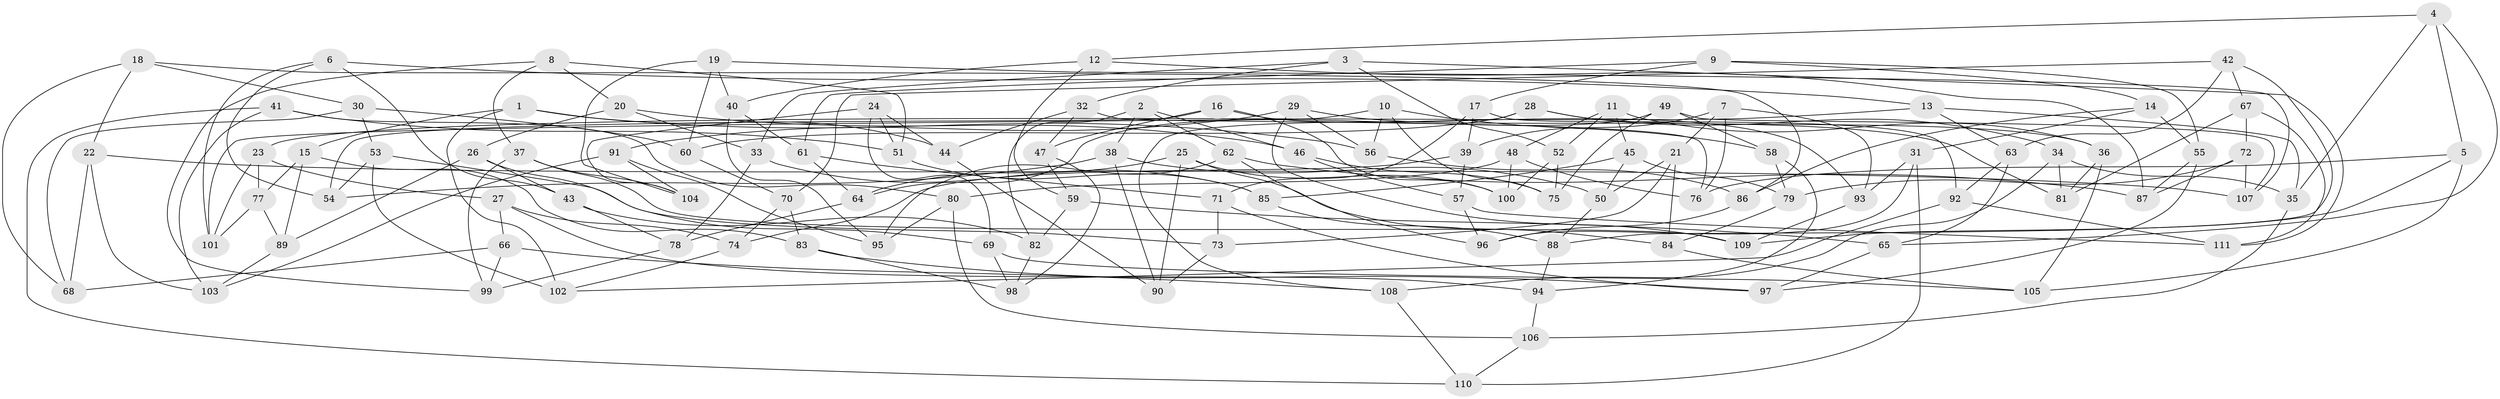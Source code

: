 // Generated by graph-tools (version 1.1) at 2025/50/03/09/25 03:50:50]
// undirected, 111 vertices, 222 edges
graph export_dot {
graph [start="1"]
  node [color=gray90,style=filled];
  1;
  2;
  3;
  4;
  5;
  6;
  7;
  8;
  9;
  10;
  11;
  12;
  13;
  14;
  15;
  16;
  17;
  18;
  19;
  20;
  21;
  22;
  23;
  24;
  25;
  26;
  27;
  28;
  29;
  30;
  31;
  32;
  33;
  34;
  35;
  36;
  37;
  38;
  39;
  40;
  41;
  42;
  43;
  44;
  45;
  46;
  47;
  48;
  49;
  50;
  51;
  52;
  53;
  54;
  55;
  56;
  57;
  58;
  59;
  60;
  61;
  62;
  63;
  64;
  65;
  66;
  67;
  68;
  69;
  70;
  71;
  72;
  73;
  74;
  75;
  76;
  77;
  78;
  79;
  80;
  81;
  82;
  83;
  84;
  85;
  86;
  87;
  88;
  89;
  90;
  91;
  92;
  93;
  94;
  95;
  96;
  97;
  98;
  99;
  100;
  101;
  102;
  103;
  104;
  105;
  106;
  107;
  108;
  109;
  110;
  111;
  1 -- 56;
  1 -- 44;
  1 -- 102;
  1 -- 15;
  2 -- 46;
  2 -- 82;
  2 -- 38;
  2 -- 62;
  3 -- 52;
  3 -- 33;
  3 -- 32;
  3 -- 111;
  4 -- 35;
  4 -- 5;
  4 -- 65;
  4 -- 12;
  5 -- 109;
  5 -- 76;
  5 -- 105;
  6 -- 43;
  6 -- 101;
  6 -- 54;
  6 -- 13;
  7 -- 93;
  7 -- 76;
  7 -- 21;
  7 -- 39;
  8 -- 37;
  8 -- 51;
  8 -- 20;
  8 -- 99;
  9 -- 61;
  9 -- 17;
  9 -- 14;
  9 -- 55;
  10 -- 56;
  10 -- 101;
  10 -- 58;
  10 -- 75;
  11 -- 36;
  11 -- 45;
  11 -- 52;
  11 -- 48;
  12 -- 59;
  12 -- 87;
  12 -- 40;
  13 -- 35;
  13 -- 63;
  13 -- 23;
  14 -- 31;
  14 -- 55;
  14 -- 86;
  15 -- 89;
  15 -- 83;
  15 -- 77;
  16 -- 100;
  16 -- 93;
  16 -- 47;
  16 -- 54;
  17 -- 71;
  17 -- 39;
  17 -- 92;
  18 -- 86;
  18 -- 22;
  18 -- 30;
  18 -- 68;
  19 -- 104;
  19 -- 40;
  19 -- 107;
  19 -- 60;
  20 -- 26;
  20 -- 46;
  20 -- 33;
  21 -- 73;
  21 -- 84;
  21 -- 50;
  22 -- 107;
  22 -- 103;
  22 -- 68;
  23 -- 77;
  23 -- 27;
  23 -- 101;
  24 -- 104;
  24 -- 44;
  24 -- 69;
  24 -- 51;
  25 -- 90;
  25 -- 100;
  25 -- 84;
  25 -- 64;
  26 -- 89;
  26 -- 69;
  26 -- 43;
  27 -- 66;
  27 -- 94;
  27 -- 74;
  28 -- 60;
  28 -- 34;
  28 -- 36;
  28 -- 108;
  29 -- 109;
  29 -- 81;
  29 -- 91;
  29 -- 56;
  30 -- 60;
  30 -- 68;
  30 -- 53;
  31 -- 93;
  31 -- 110;
  31 -- 96;
  32 -- 44;
  32 -- 47;
  32 -- 76;
  33 -- 78;
  33 -- 85;
  34 -- 108;
  34 -- 35;
  34 -- 81;
  35 -- 106;
  36 -- 81;
  36 -- 105;
  37 -- 99;
  37 -- 109;
  37 -- 104;
  38 -- 90;
  38 -- 50;
  38 -- 54;
  39 -- 74;
  39 -- 57;
  40 -- 61;
  40 -- 95;
  41 -- 103;
  41 -- 110;
  41 -- 51;
  41 -- 80;
  42 -- 70;
  42 -- 88;
  42 -- 63;
  42 -- 67;
  43 -- 78;
  43 -- 82;
  44 -- 90;
  45 -- 85;
  45 -- 79;
  45 -- 50;
  46 -- 57;
  46 -- 75;
  47 -- 98;
  47 -- 59;
  48 -- 100;
  48 -- 80;
  48 -- 76;
  49 -- 107;
  49 -- 75;
  49 -- 58;
  49 -- 64;
  50 -- 88;
  51 -- 85;
  52 -- 100;
  52 -- 75;
  53 -- 73;
  53 -- 54;
  53 -- 102;
  55 -- 97;
  55 -- 87;
  56 -- 86;
  57 -- 96;
  57 -- 111;
  58 -- 94;
  58 -- 79;
  59 -- 65;
  59 -- 82;
  60 -- 70;
  61 -- 64;
  61 -- 71;
  62 -- 96;
  62 -- 95;
  62 -- 87;
  63 -- 92;
  63 -- 65;
  64 -- 78;
  65 -- 97;
  66 -- 99;
  66 -- 108;
  66 -- 68;
  67 -- 81;
  67 -- 111;
  67 -- 72;
  69 -- 105;
  69 -- 98;
  70 -- 74;
  70 -- 83;
  71 -- 73;
  71 -- 97;
  72 -- 107;
  72 -- 79;
  72 -- 87;
  73 -- 90;
  74 -- 102;
  77 -- 101;
  77 -- 89;
  78 -- 99;
  79 -- 84;
  80 -- 95;
  80 -- 106;
  82 -- 98;
  83 -- 97;
  83 -- 98;
  84 -- 105;
  85 -- 88;
  86 -- 96;
  88 -- 94;
  89 -- 103;
  91 -- 103;
  91 -- 104;
  91 -- 95;
  92 -- 102;
  92 -- 111;
  93 -- 109;
  94 -- 106;
  106 -- 110;
  108 -- 110;
}

